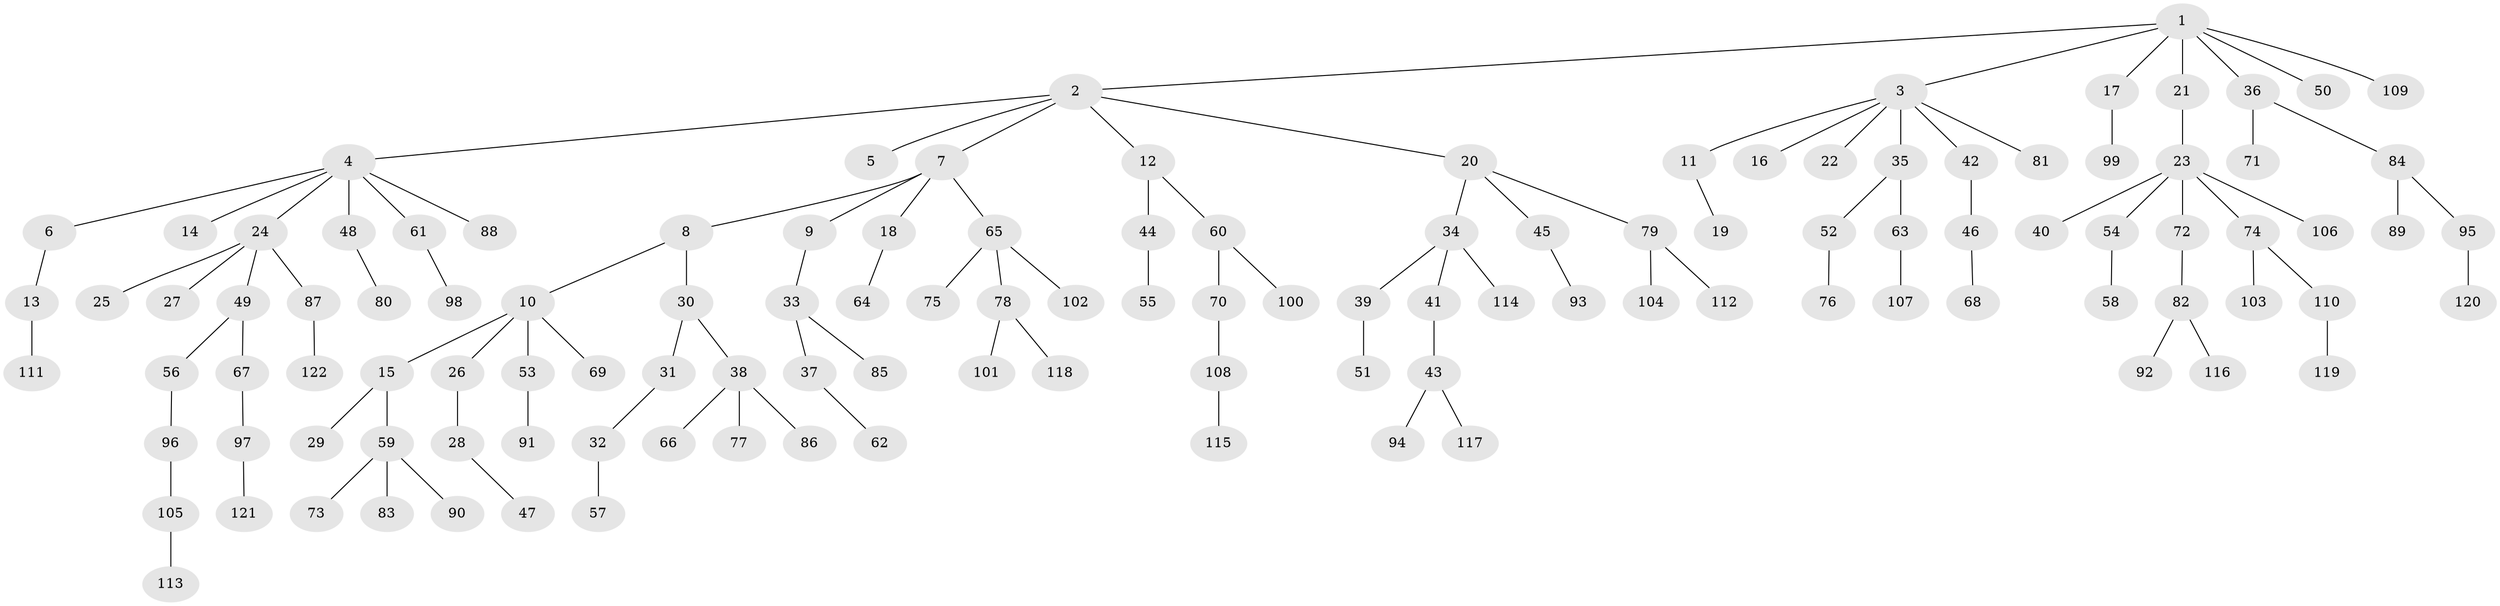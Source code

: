 // Generated by graph-tools (version 1.1) at 2025/36/03/09/25 02:36:45]
// undirected, 122 vertices, 121 edges
graph export_dot {
graph [start="1"]
  node [color=gray90,style=filled];
  1;
  2;
  3;
  4;
  5;
  6;
  7;
  8;
  9;
  10;
  11;
  12;
  13;
  14;
  15;
  16;
  17;
  18;
  19;
  20;
  21;
  22;
  23;
  24;
  25;
  26;
  27;
  28;
  29;
  30;
  31;
  32;
  33;
  34;
  35;
  36;
  37;
  38;
  39;
  40;
  41;
  42;
  43;
  44;
  45;
  46;
  47;
  48;
  49;
  50;
  51;
  52;
  53;
  54;
  55;
  56;
  57;
  58;
  59;
  60;
  61;
  62;
  63;
  64;
  65;
  66;
  67;
  68;
  69;
  70;
  71;
  72;
  73;
  74;
  75;
  76;
  77;
  78;
  79;
  80;
  81;
  82;
  83;
  84;
  85;
  86;
  87;
  88;
  89;
  90;
  91;
  92;
  93;
  94;
  95;
  96;
  97;
  98;
  99;
  100;
  101;
  102;
  103;
  104;
  105;
  106;
  107;
  108;
  109;
  110;
  111;
  112;
  113;
  114;
  115;
  116;
  117;
  118;
  119;
  120;
  121;
  122;
  1 -- 2;
  1 -- 3;
  1 -- 17;
  1 -- 21;
  1 -- 36;
  1 -- 50;
  1 -- 109;
  2 -- 4;
  2 -- 5;
  2 -- 7;
  2 -- 12;
  2 -- 20;
  3 -- 11;
  3 -- 16;
  3 -- 22;
  3 -- 35;
  3 -- 42;
  3 -- 81;
  4 -- 6;
  4 -- 14;
  4 -- 24;
  4 -- 48;
  4 -- 61;
  4 -- 88;
  6 -- 13;
  7 -- 8;
  7 -- 9;
  7 -- 18;
  7 -- 65;
  8 -- 10;
  8 -- 30;
  9 -- 33;
  10 -- 15;
  10 -- 26;
  10 -- 53;
  10 -- 69;
  11 -- 19;
  12 -- 44;
  12 -- 60;
  13 -- 111;
  15 -- 29;
  15 -- 59;
  17 -- 99;
  18 -- 64;
  20 -- 34;
  20 -- 45;
  20 -- 79;
  21 -- 23;
  23 -- 40;
  23 -- 54;
  23 -- 72;
  23 -- 74;
  23 -- 106;
  24 -- 25;
  24 -- 27;
  24 -- 49;
  24 -- 87;
  26 -- 28;
  28 -- 47;
  30 -- 31;
  30 -- 38;
  31 -- 32;
  32 -- 57;
  33 -- 37;
  33 -- 85;
  34 -- 39;
  34 -- 41;
  34 -- 114;
  35 -- 52;
  35 -- 63;
  36 -- 71;
  36 -- 84;
  37 -- 62;
  38 -- 66;
  38 -- 77;
  38 -- 86;
  39 -- 51;
  41 -- 43;
  42 -- 46;
  43 -- 94;
  43 -- 117;
  44 -- 55;
  45 -- 93;
  46 -- 68;
  48 -- 80;
  49 -- 56;
  49 -- 67;
  52 -- 76;
  53 -- 91;
  54 -- 58;
  56 -- 96;
  59 -- 73;
  59 -- 83;
  59 -- 90;
  60 -- 70;
  60 -- 100;
  61 -- 98;
  63 -- 107;
  65 -- 75;
  65 -- 78;
  65 -- 102;
  67 -- 97;
  70 -- 108;
  72 -- 82;
  74 -- 103;
  74 -- 110;
  78 -- 101;
  78 -- 118;
  79 -- 104;
  79 -- 112;
  82 -- 92;
  82 -- 116;
  84 -- 89;
  84 -- 95;
  87 -- 122;
  95 -- 120;
  96 -- 105;
  97 -- 121;
  105 -- 113;
  108 -- 115;
  110 -- 119;
}

